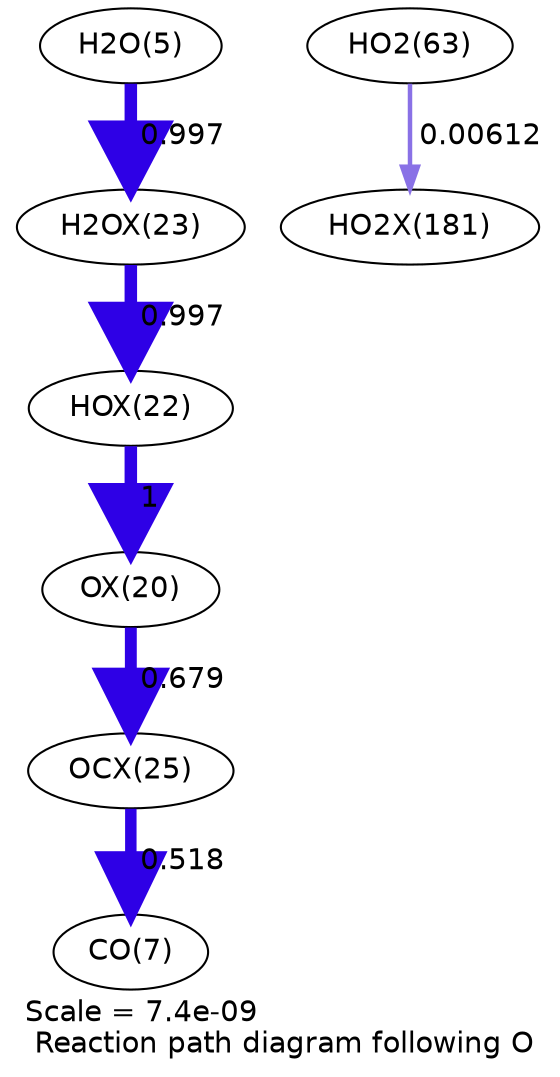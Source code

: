 digraph reaction_paths {
center=1;
s109 -> s107[fontname="Helvetica", penwidth=6, arrowsize=3, color="0.7, 1.5, 0.9"
, label=" 1"];
s107 -> s112[fontname="Helvetica", penwidth=5.71, arrowsize=2.85, color="0.7, 1.18, 0.9"
, label=" 0.679"];
s110 -> s109[fontname="Helvetica", penwidth=6, arrowsize=3, color="0.7, 1.5, 0.9"
, label=" 0.997"];
s7 -> s110[fontname="Helvetica", penwidth=6, arrowsize=3, color="0.7, 1.5, 0.9"
, label=" 0.997"];
s112 -> s9[fontname="Helvetica", penwidth=5.5, arrowsize=2.75, color="0.7, 1.02, 0.9"
, label=" 0.518"];
s32 -> s125[fontname="Helvetica", penwidth=2.15, arrowsize=1.08, color="0.7, 0.506, 0.9"
, label=" 0.00612"];
s7 [ fontname="Helvetica", label="H2O(5)"];
s9 [ fontname="Helvetica", label="CO(7)"];
s32 [ fontname="Helvetica", label="HO2(63)"];
s107 [ fontname="Helvetica", label="OX(20)"];
s109 [ fontname="Helvetica", label="HOX(22)"];
s110 [ fontname="Helvetica", label="H2OX(23)"];
s112 [ fontname="Helvetica", label="OCX(25)"];
s125 [ fontname="Helvetica", label="HO2X(181)"];
 label = "Scale = 7.4e-09\l Reaction path diagram following O";
 fontname = "Helvetica";
}

